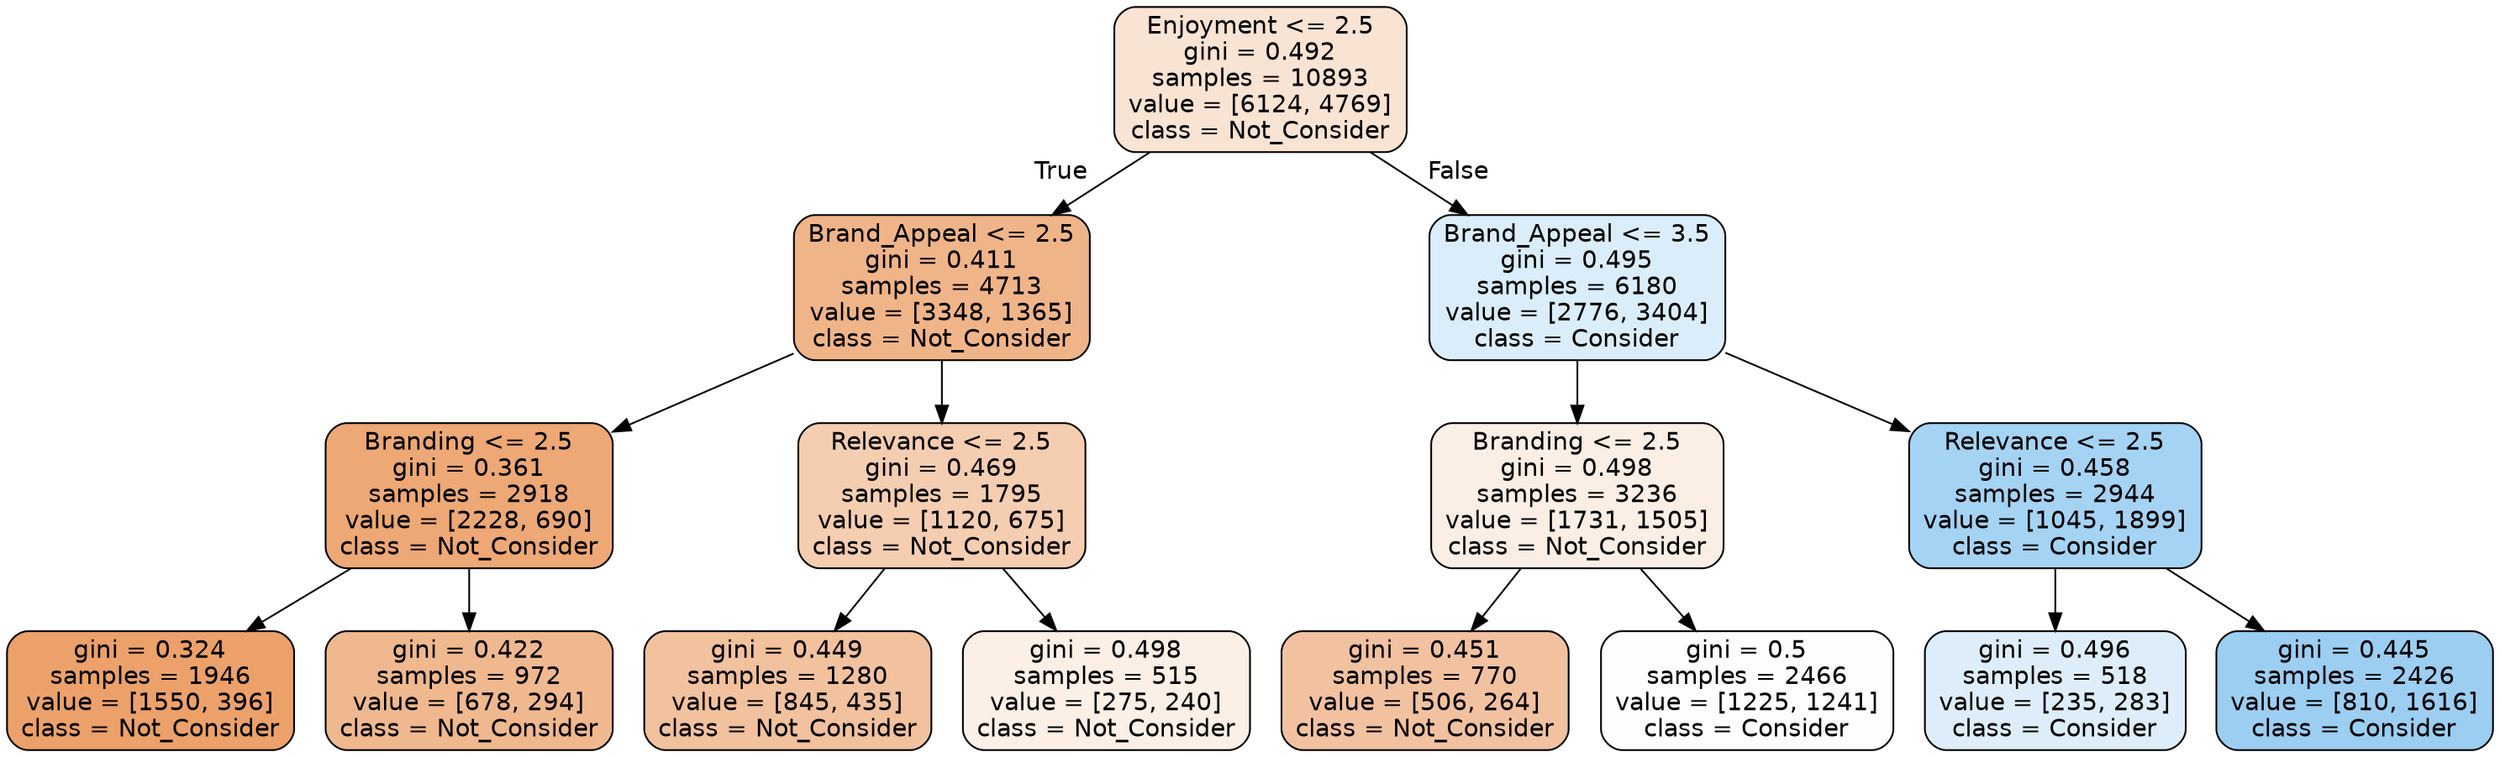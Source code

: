digraph Tree {
node [shape=box, style="filled, rounded", color="black", fontname=helvetica] ;
edge [fontname=helvetica] ;
0 [label="Enjoyment <= 2.5\ngini = 0.492\nsamples = 10893\nvalue = [6124, 4769]\nclass = Not_Consider", fillcolor="#e5813938"] ;
1 [label="Brand_Appeal <= 2.5\ngini = 0.411\nsamples = 4713\nvalue = [3348, 1365]\nclass = Not_Consider", fillcolor="#e5813997"] ;
0 -> 1 [labeldistance=2.5, labelangle=45, headlabel="True"] ;
2 [label="Branding <= 2.5\ngini = 0.361\nsamples = 2918\nvalue = [2228, 690]\nclass = Not_Consider", fillcolor="#e58139b0"] ;
1 -> 2 ;
3 [label="gini = 0.324\nsamples = 1946\nvalue = [1550, 396]\nclass = Not_Consider", fillcolor="#e58139be"] ;
2 -> 3 ;
4 [label="gini = 0.422\nsamples = 972\nvalue = [678, 294]\nclass = Not_Consider", fillcolor="#e5813990"] ;
2 -> 4 ;
5 [label="Relevance <= 2.5\ngini = 0.469\nsamples = 1795\nvalue = [1120, 675]\nclass = Not_Consider", fillcolor="#e5813965"] ;
1 -> 5 ;
6 [label="gini = 0.449\nsamples = 1280\nvalue = [845, 435]\nclass = Not_Consider", fillcolor="#e581397c"] ;
5 -> 6 ;
7 [label="gini = 0.498\nsamples = 515\nvalue = [275, 240]\nclass = Not_Consider", fillcolor="#e5813920"] ;
5 -> 7 ;
8 [label="Brand_Appeal <= 3.5\ngini = 0.495\nsamples = 6180\nvalue = [2776, 3404]\nclass = Consider", fillcolor="#399de52f"] ;
0 -> 8 [labeldistance=2.5, labelangle=-45, headlabel="False"] ;
9 [label="Branding <= 2.5\ngini = 0.498\nsamples = 3236\nvalue = [1731, 1505]\nclass = Not_Consider", fillcolor="#e5813921"] ;
8 -> 9 ;
10 [label="gini = 0.451\nsamples = 770\nvalue = [506, 264]\nclass = Not_Consider", fillcolor="#e581397a"] ;
9 -> 10 ;
11 [label="gini = 0.5\nsamples = 2466\nvalue = [1225, 1241]\nclass = Consider", fillcolor="#399de503"] ;
9 -> 11 ;
12 [label="Relevance <= 2.5\ngini = 0.458\nsamples = 2944\nvalue = [1045, 1899]\nclass = Consider", fillcolor="#399de573"] ;
8 -> 12 ;
13 [label="gini = 0.496\nsamples = 518\nvalue = [235, 283]\nclass = Consider", fillcolor="#399de52b"] ;
12 -> 13 ;
14 [label="gini = 0.445\nsamples = 2426\nvalue = [810, 1616]\nclass = Consider", fillcolor="#399de57f"] ;
12 -> 14 ;
}